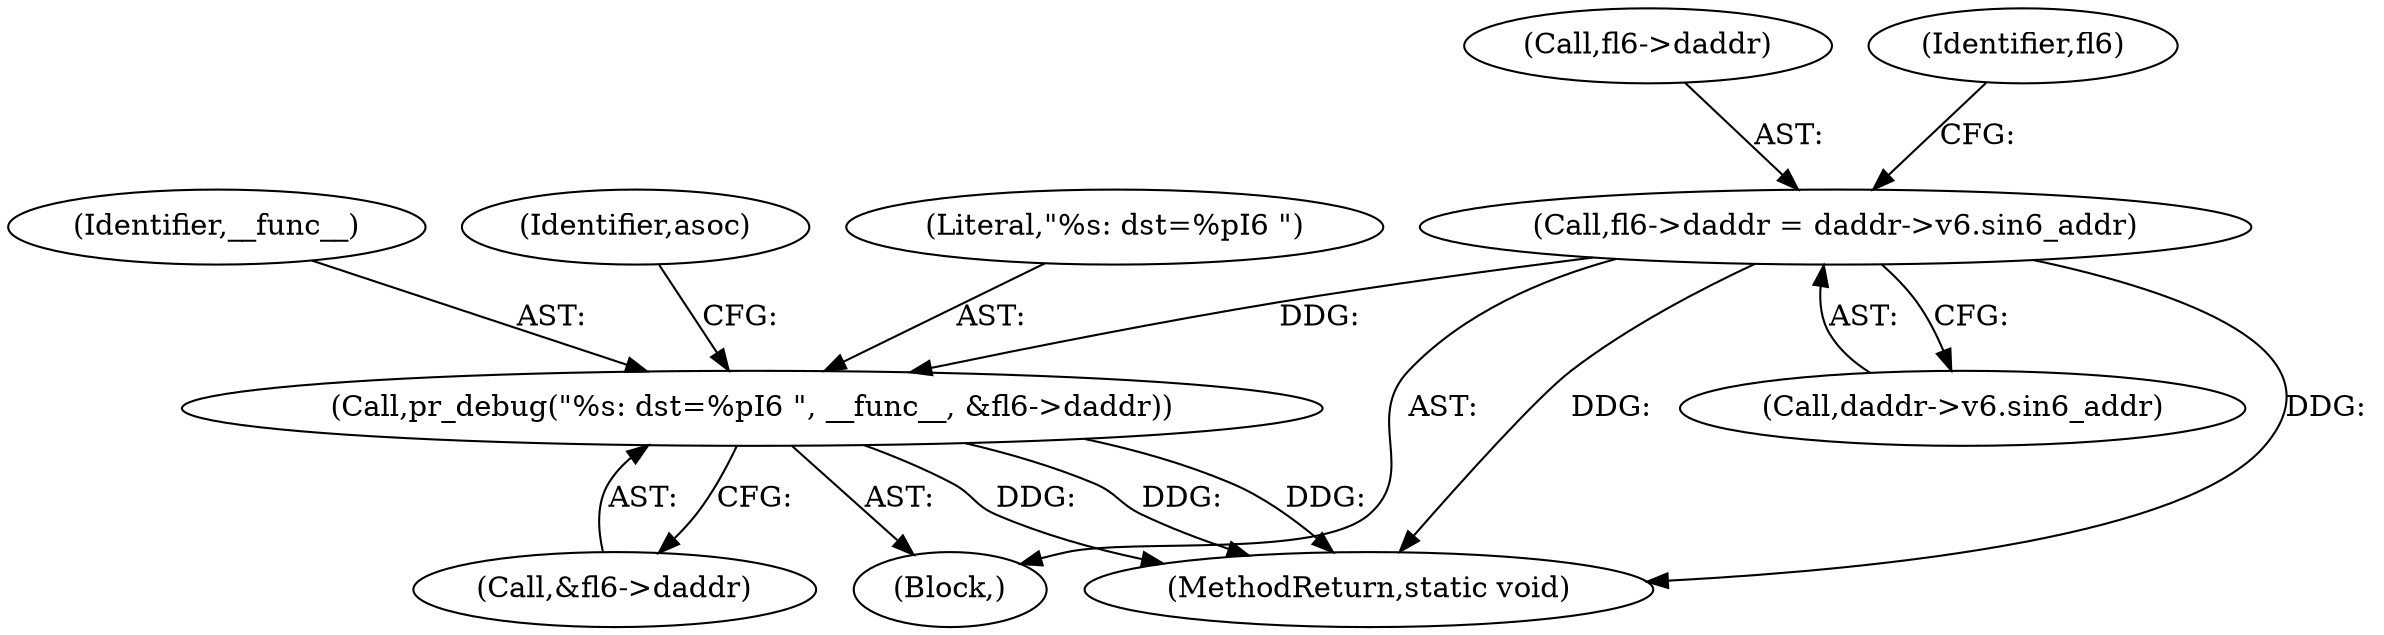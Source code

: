 digraph "0_linux_95ee62083cb6453e056562d91f597552021e6ae7@pointer" {
"1000162" [label="(Call,fl6->daddr = daddr->v6.sin6_addr)"];
"1000204" [label="(Call,pr_debug(\"%s: dst=%pI6 \", __func__, &fl6->daddr))"];
"1000166" [label="(Call,daddr->v6.sin6_addr)"];
"1000205" [label="(Literal,\"%s: dst=%pI6 \")"];
"1000206" [label="(Identifier,__func__)"];
"1000204" [label="(Call,pr_debug(\"%s: dst=%pI6 \", __func__, &fl6->daddr))"];
"1000491" [label="(MethodReturn,static void)"];
"1000212" [label="(Identifier,asoc)"];
"1000110" [label="(Block,)"];
"1000163" [label="(Call,fl6->daddr)"];
"1000207" [label="(Call,&fl6->daddr)"];
"1000173" [label="(Identifier,fl6)"];
"1000162" [label="(Call,fl6->daddr = daddr->v6.sin6_addr)"];
"1000162" -> "1000110"  [label="AST: "];
"1000162" -> "1000166"  [label="CFG: "];
"1000163" -> "1000162"  [label="AST: "];
"1000166" -> "1000162"  [label="AST: "];
"1000173" -> "1000162"  [label="CFG: "];
"1000162" -> "1000491"  [label="DDG: "];
"1000162" -> "1000491"  [label="DDG: "];
"1000162" -> "1000204"  [label="DDG: "];
"1000204" -> "1000110"  [label="AST: "];
"1000204" -> "1000207"  [label="CFG: "];
"1000205" -> "1000204"  [label="AST: "];
"1000206" -> "1000204"  [label="AST: "];
"1000207" -> "1000204"  [label="AST: "];
"1000212" -> "1000204"  [label="CFG: "];
"1000204" -> "1000491"  [label="DDG: "];
"1000204" -> "1000491"  [label="DDG: "];
"1000204" -> "1000491"  [label="DDG: "];
}
